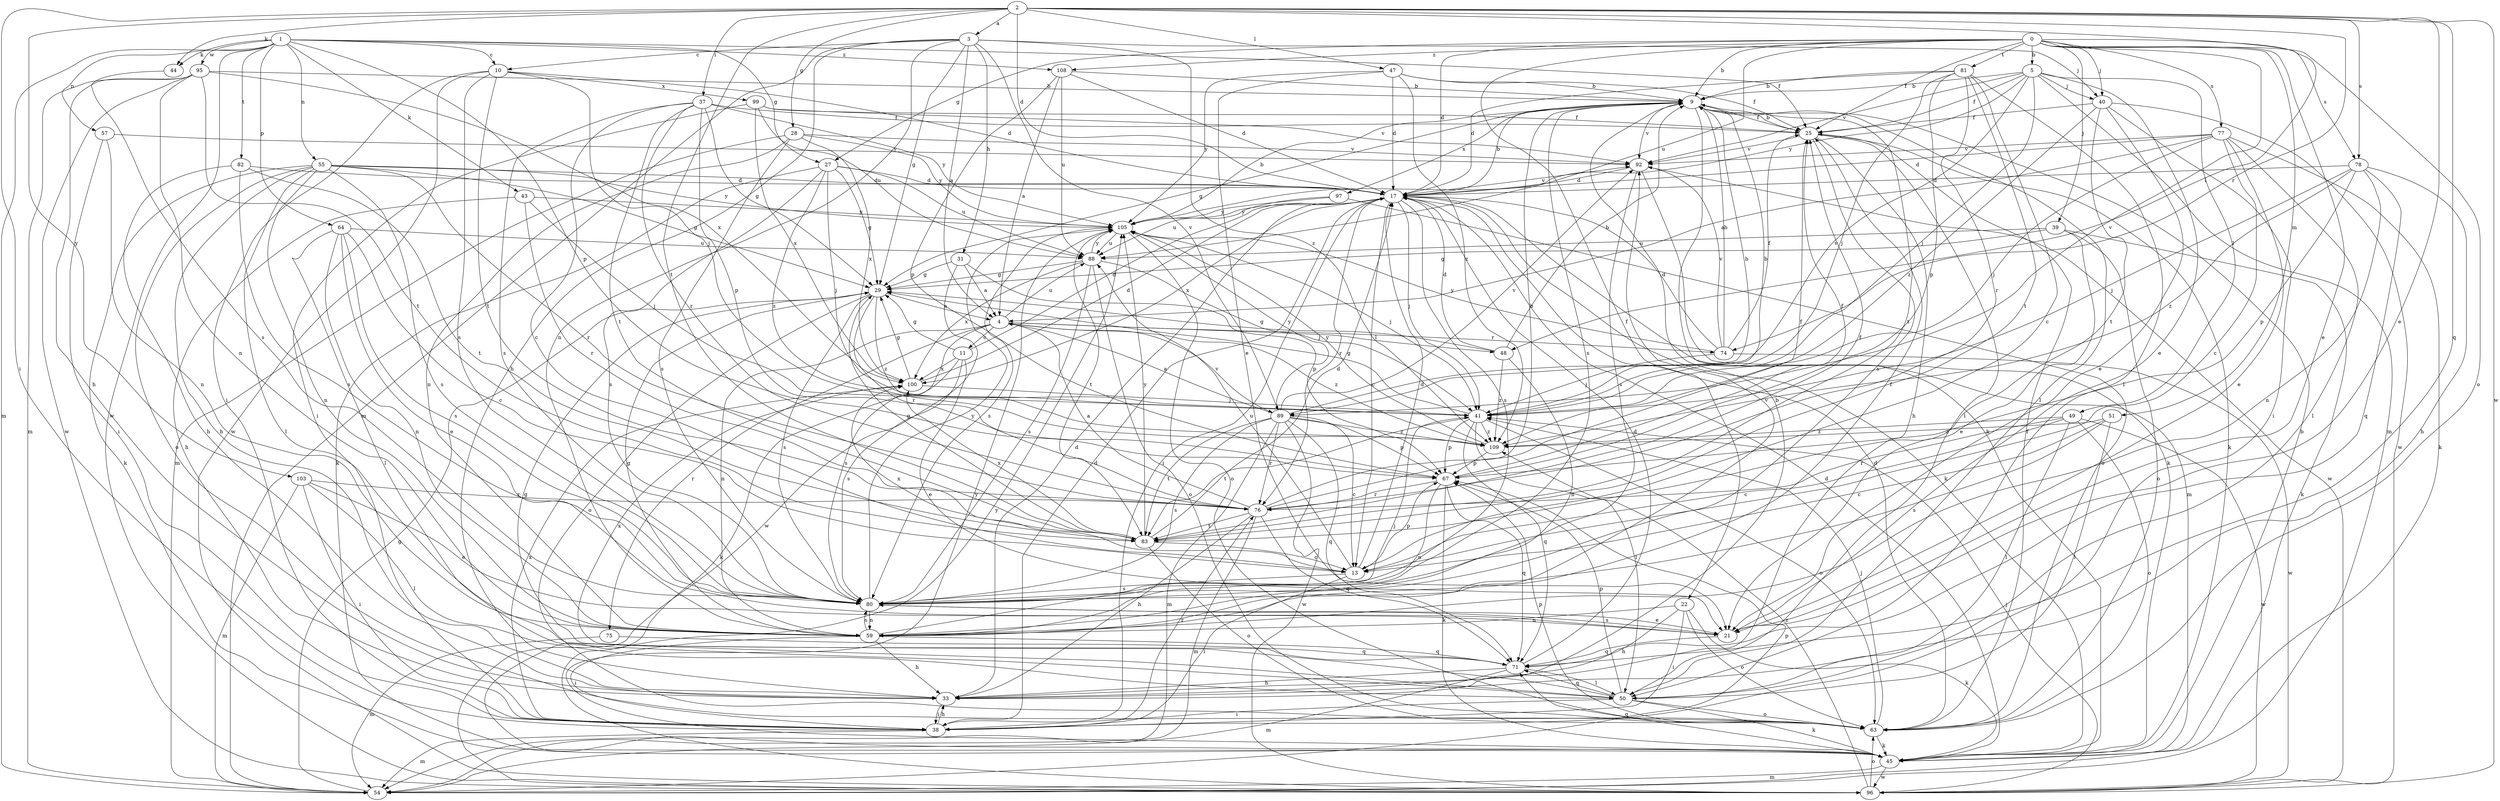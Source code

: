 strict digraph  {
0;
1;
2;
3;
4;
5;
9;
10;
11;
13;
17;
21;
22;
25;
27;
28;
29;
31;
33;
37;
38;
39;
40;
41;
43;
44;
45;
47;
48;
49;
50;
51;
54;
55;
57;
59;
63;
64;
67;
71;
74;
75;
76;
77;
78;
80;
81;
82;
83;
88;
89;
92;
95;
96;
97;
99;
100;
103;
105;
108;
109;
0 -> 5  [label=b];
0 -> 9  [label=b];
0 -> 17  [label=d];
0 -> 21  [label=e];
0 -> 22  [label=f];
0 -> 25  [label=f];
0 -> 27  [label=g];
0 -> 39  [label=j];
0 -> 40  [label=j];
0 -> 51  [label=m];
0 -> 63  [label=o];
0 -> 77  [label=s];
0 -> 78  [label=s];
0 -> 81  [label=t];
0 -> 88  [label=u];
0 -> 89  [label=v];
0 -> 108  [label=z];
1 -> 10  [label=c];
1 -> 25  [label=f];
1 -> 27  [label=g];
1 -> 43  [label=k];
1 -> 44  [label=k];
1 -> 54  [label=m];
1 -> 55  [label=n];
1 -> 57  [label=n];
1 -> 64  [label=p];
1 -> 67  [label=p];
1 -> 82  [label=t];
1 -> 95  [label=w];
1 -> 96  [label=w];
1 -> 108  [label=z];
2 -> 3  [label=a];
2 -> 17  [label=d];
2 -> 21  [label=e];
2 -> 28  [label=g];
2 -> 37  [label=i];
2 -> 38  [label=i];
2 -> 44  [label=k];
2 -> 47  [label=l];
2 -> 48  [label=l];
2 -> 71  [label=q];
2 -> 74  [label=r];
2 -> 78  [label=s];
2 -> 83  [label=t];
2 -> 96  [label=w];
2 -> 103  [label=y];
3 -> 4  [label=a];
3 -> 10  [label=c];
3 -> 29  [label=g];
3 -> 31  [label=h];
3 -> 33  [label=h];
3 -> 40  [label=j];
3 -> 54  [label=m];
3 -> 59  [label=n];
3 -> 89  [label=v];
3 -> 109  [label=z];
4 -> 11  [label=c];
4 -> 48  [label=l];
4 -> 59  [label=n];
4 -> 74  [label=r];
4 -> 75  [label=r];
4 -> 80  [label=s];
4 -> 88  [label=u];
4 -> 89  [label=v];
4 -> 109  [label=z];
5 -> 9  [label=b];
5 -> 21  [label=e];
5 -> 25  [label=f];
5 -> 40  [label=j];
5 -> 41  [label=j];
5 -> 49  [label=l];
5 -> 54  [label=m];
5 -> 89  [label=v];
5 -> 92  [label=v];
5 -> 105  [label=y];
9 -> 25  [label=f];
9 -> 29  [label=g];
9 -> 45  [label=k];
9 -> 50  [label=l];
9 -> 80  [label=s];
9 -> 83  [label=t];
9 -> 92  [label=v];
9 -> 97  [label=x];
10 -> 17  [label=d];
10 -> 38  [label=i];
10 -> 41  [label=j];
10 -> 80  [label=s];
10 -> 83  [label=t];
10 -> 96  [label=w];
10 -> 99  [label=x];
11 -> 17  [label=d];
11 -> 21  [label=e];
11 -> 29  [label=g];
11 -> 45  [label=k];
11 -> 80  [label=s];
11 -> 100  [label=x];
13 -> 17  [label=d];
13 -> 38  [label=i];
13 -> 67  [label=p];
13 -> 80  [label=s];
13 -> 88  [label=u];
13 -> 100  [label=x];
17 -> 9  [label=b];
17 -> 13  [label=c];
17 -> 38  [label=i];
17 -> 41  [label=j];
17 -> 45  [label=k];
17 -> 54  [label=m];
17 -> 76  [label=r];
17 -> 80  [label=s];
17 -> 92  [label=v];
17 -> 100  [label=x];
17 -> 105  [label=y];
21 -> 71  [label=q];
21 -> 80  [label=s];
22 -> 33  [label=h];
22 -> 38  [label=i];
22 -> 45  [label=k];
22 -> 59  [label=n];
22 -> 63  [label=o];
25 -> 9  [label=b];
25 -> 33  [label=h];
25 -> 45  [label=k];
25 -> 50  [label=l];
25 -> 80  [label=s];
25 -> 92  [label=v];
27 -> 17  [label=d];
27 -> 29  [label=g];
27 -> 41  [label=j];
27 -> 45  [label=k];
27 -> 80  [label=s];
27 -> 88  [label=u];
27 -> 109  [label=z];
28 -> 54  [label=m];
28 -> 59  [label=n];
28 -> 80  [label=s];
28 -> 92  [label=v];
28 -> 100  [label=x];
28 -> 105  [label=y];
29 -> 4  [label=a];
29 -> 63  [label=o];
29 -> 76  [label=r];
29 -> 80  [label=s];
29 -> 109  [label=z];
31 -> 4  [label=a];
31 -> 29  [label=g];
31 -> 67  [label=p];
31 -> 96  [label=w];
33 -> 9  [label=b];
33 -> 17  [label=d];
33 -> 38  [label=i];
37 -> 13  [label=c];
37 -> 25  [label=f];
37 -> 29  [label=g];
37 -> 67  [label=p];
37 -> 76  [label=r];
37 -> 80  [label=s];
37 -> 83  [label=t];
37 -> 105  [label=y];
38 -> 17  [label=d];
38 -> 33  [label=h];
38 -> 54  [label=m];
38 -> 76  [label=r];
38 -> 100  [label=x];
39 -> 21  [label=e];
39 -> 29  [label=g];
39 -> 45  [label=k];
39 -> 63  [label=o];
39 -> 88  [label=u];
40 -> 21  [label=e];
40 -> 25  [label=f];
40 -> 38  [label=i];
40 -> 83  [label=t];
40 -> 96  [label=w];
40 -> 109  [label=z];
41 -> 9  [label=b];
41 -> 29  [label=g];
41 -> 50  [label=l];
41 -> 63  [label=o];
41 -> 67  [label=p];
41 -> 71  [label=q];
41 -> 83  [label=t];
41 -> 109  [label=z];
43 -> 33  [label=h];
43 -> 41  [label=j];
43 -> 76  [label=r];
43 -> 105  [label=y];
44 -> 80  [label=s];
45 -> 9  [label=b];
45 -> 17  [label=d];
45 -> 54  [label=m];
45 -> 71  [label=q];
45 -> 96  [label=w];
45 -> 105  [label=y];
47 -> 9  [label=b];
47 -> 17  [label=d];
47 -> 21  [label=e];
47 -> 25  [label=f];
47 -> 105  [label=y];
47 -> 109  [label=z];
48 -> 9  [label=b];
48 -> 17  [label=d];
48 -> 29  [label=g];
48 -> 59  [label=n];
48 -> 109  [label=z];
49 -> 13  [label=c];
49 -> 50  [label=l];
49 -> 63  [label=o];
49 -> 76  [label=r];
49 -> 96  [label=w];
49 -> 109  [label=z];
50 -> 29  [label=g];
50 -> 38  [label=i];
50 -> 45  [label=k];
50 -> 63  [label=o];
50 -> 67  [label=p];
50 -> 71  [label=q];
51 -> 13  [label=c];
51 -> 50  [label=l];
51 -> 80  [label=s];
51 -> 109  [label=z];
54 -> 29  [label=g];
54 -> 67  [label=p];
55 -> 17  [label=d];
55 -> 29  [label=g];
55 -> 33  [label=h];
55 -> 45  [label=k];
55 -> 50  [label=l];
55 -> 59  [label=n];
55 -> 63  [label=o];
55 -> 76  [label=r];
55 -> 80  [label=s];
55 -> 105  [label=y];
57 -> 38  [label=i];
57 -> 59  [label=n];
57 -> 92  [label=v];
59 -> 25  [label=f];
59 -> 29  [label=g];
59 -> 33  [label=h];
59 -> 38  [label=i];
59 -> 41  [label=j];
59 -> 71  [label=q];
59 -> 80  [label=s];
59 -> 92  [label=v];
63 -> 17  [label=d];
63 -> 25  [label=f];
63 -> 41  [label=j];
63 -> 45  [label=k];
63 -> 67  [label=p];
64 -> 13  [label=c];
64 -> 21  [label=e];
64 -> 50  [label=l];
64 -> 59  [label=n];
64 -> 80  [label=s];
64 -> 88  [label=u];
67 -> 25  [label=f];
67 -> 45  [label=k];
67 -> 59  [label=n];
67 -> 71  [label=q];
67 -> 76  [label=r];
71 -> 17  [label=d];
71 -> 33  [label=h];
71 -> 50  [label=l];
71 -> 54  [label=m];
71 -> 100  [label=x];
74 -> 9  [label=b];
74 -> 17  [label=d];
74 -> 25  [label=f];
74 -> 41  [label=j];
74 -> 92  [label=v];
74 -> 96  [label=w];
74 -> 105  [label=y];
75 -> 54  [label=m];
75 -> 71  [label=q];
76 -> 4  [label=a];
76 -> 9  [label=b];
76 -> 25  [label=f];
76 -> 33  [label=h];
76 -> 54  [label=m];
76 -> 71  [label=q];
76 -> 83  [label=t];
77 -> 4  [label=a];
77 -> 13  [label=c];
77 -> 17  [label=d];
77 -> 21  [label=e];
77 -> 41  [label=j];
77 -> 45  [label=k];
77 -> 50  [label=l];
77 -> 92  [label=v];
78 -> 17  [label=d];
78 -> 33  [label=h];
78 -> 41  [label=j];
78 -> 59  [label=n];
78 -> 67  [label=p];
78 -> 71  [label=q];
78 -> 109  [label=z];
80 -> 21  [label=e];
80 -> 59  [label=n];
80 -> 105  [label=y];
81 -> 9  [label=b];
81 -> 13  [label=c];
81 -> 17  [label=d];
81 -> 41  [label=j];
81 -> 50  [label=l];
81 -> 67  [label=p];
81 -> 76  [label=r];
81 -> 83  [label=t];
82 -> 17  [label=d];
82 -> 33  [label=h];
82 -> 80  [label=s];
82 -> 83  [label=t];
83 -> 13  [label=c];
83 -> 17  [label=d];
83 -> 25  [label=f];
83 -> 29  [label=g];
83 -> 63  [label=o];
83 -> 100  [label=x];
83 -> 105  [label=y];
88 -> 29  [label=g];
88 -> 41  [label=j];
88 -> 63  [label=o];
88 -> 80  [label=s];
88 -> 100  [label=x];
88 -> 105  [label=y];
89 -> 4  [label=a];
89 -> 9  [label=b];
89 -> 13  [label=c];
89 -> 54  [label=m];
89 -> 67  [label=p];
89 -> 71  [label=q];
89 -> 76  [label=r];
89 -> 80  [label=s];
89 -> 83  [label=t];
89 -> 92  [label=v];
89 -> 96  [label=w];
89 -> 105  [label=y];
89 -> 109  [label=z];
92 -> 17  [label=d];
92 -> 45  [label=k];
92 -> 80  [label=s];
92 -> 96  [label=w];
95 -> 9  [label=b];
95 -> 33  [label=h];
95 -> 54  [label=m];
95 -> 59  [label=n];
95 -> 83  [label=t];
95 -> 96  [label=w];
95 -> 100  [label=x];
96 -> 41  [label=j];
96 -> 63  [label=o];
96 -> 105  [label=y];
96 -> 109  [label=z];
97 -> 63  [label=o];
97 -> 88  [label=u];
97 -> 105  [label=y];
99 -> 25  [label=f];
99 -> 38  [label=i];
99 -> 88  [label=u];
99 -> 92  [label=v];
99 -> 100  [label=x];
100 -> 17  [label=d];
100 -> 29  [label=g];
100 -> 41  [label=j];
103 -> 21  [label=e];
103 -> 38  [label=i];
103 -> 50  [label=l];
103 -> 54  [label=m];
103 -> 76  [label=r];
105 -> 9  [label=b];
105 -> 41  [label=j];
105 -> 63  [label=o];
105 -> 80  [label=s];
105 -> 83  [label=t];
105 -> 88  [label=u];
108 -> 4  [label=a];
108 -> 9  [label=b];
108 -> 17  [label=d];
108 -> 67  [label=p];
108 -> 88  [label=u];
109 -> 67  [label=p];
109 -> 105  [label=y];
}
